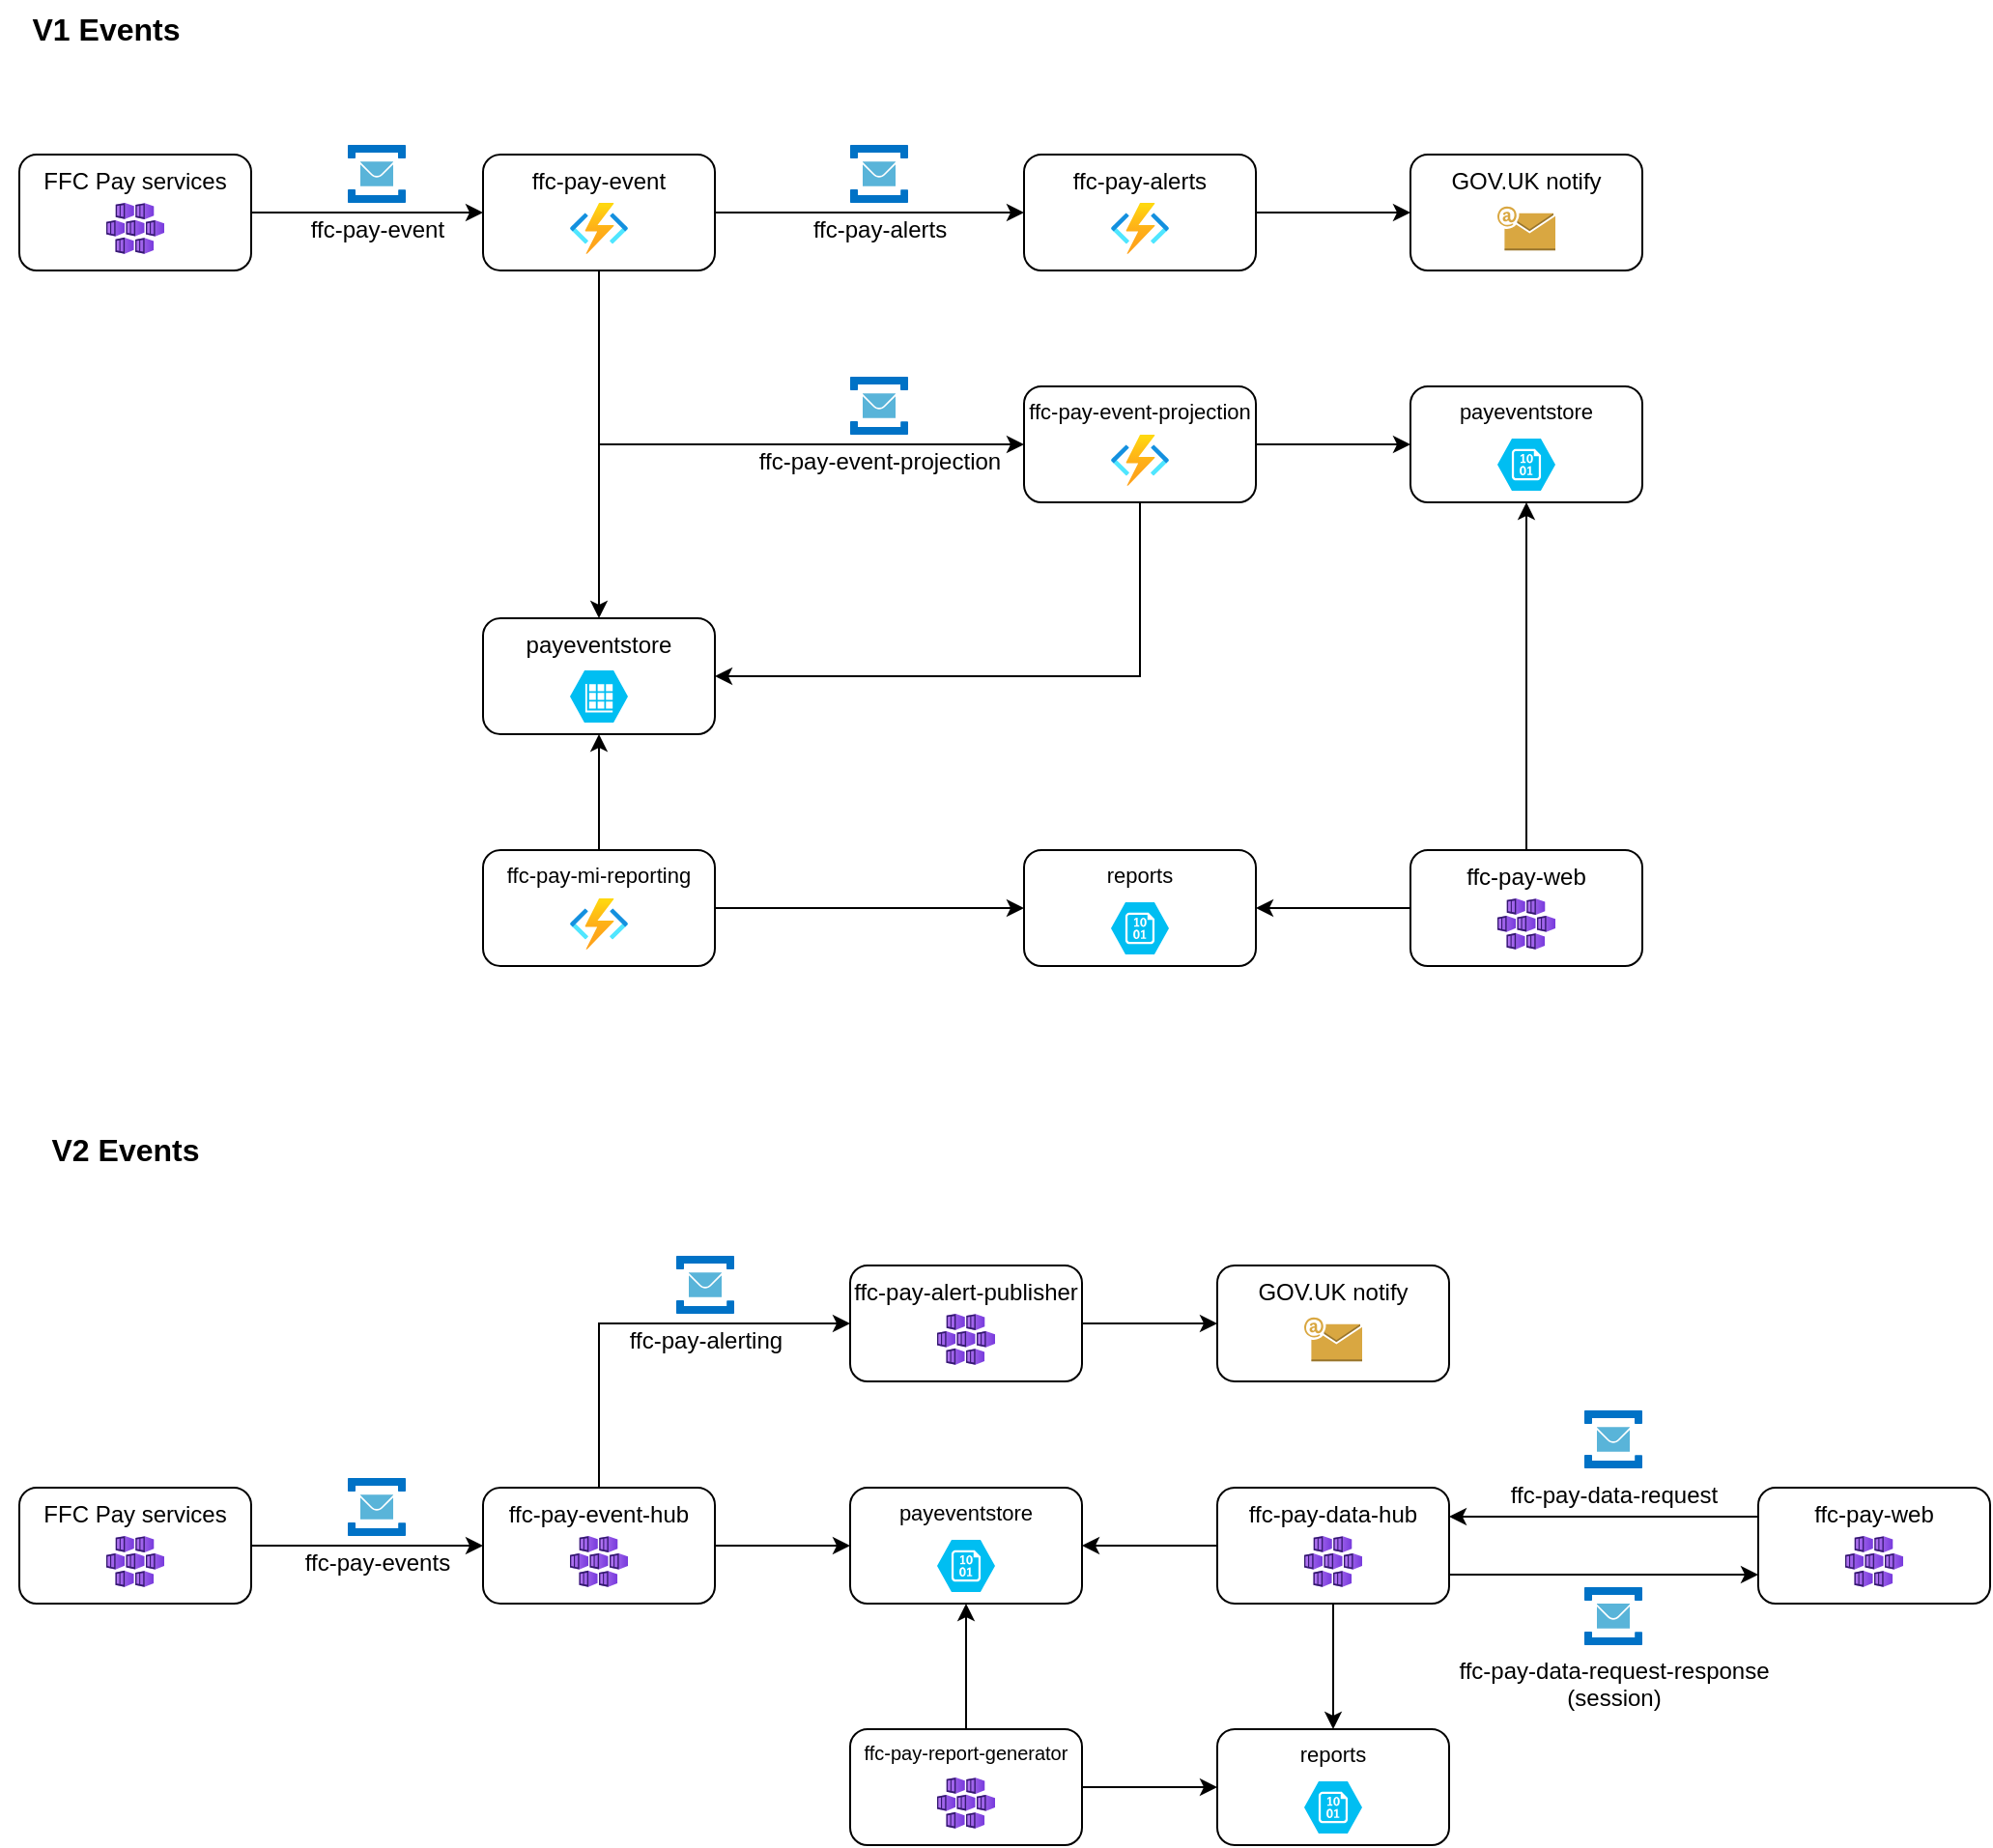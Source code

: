 <mxfile version="21.1.4" type="github">
  <diagram id="JAUS7llx8-0UdaqlXuOL" name="Page-1">
    <mxGraphModel dx="2074" dy="1148" grid="1" gridSize="10" guides="1" tooltips="1" connect="1" arrows="1" fold="1" page="1" pageScale="1" pageWidth="827" pageHeight="1169" math="0" shadow="0">
      <root>
        <mxCell id="0" />
        <mxCell id="1" parent="0" />
        <mxCell id="wALGmDCyJTzc0qNjFn5s-5" value="" style="edgeStyle=orthogonalEdgeStyle;rounded=0;orthogonalLoop=1;jettySize=auto;html=1;" parent="1" source="wALGmDCyJTzc0qNjFn5s-1" target="wALGmDCyJTzc0qNjFn5s-4" edge="1">
          <mxGeometry relative="1" as="geometry" />
        </mxCell>
        <mxCell id="wALGmDCyJTzc0qNjFn5s-1" value="FFC Pay services" style="rounded=1;whiteSpace=wrap;html=1;verticalAlign=top;" parent="1" vertex="1">
          <mxGeometry x="10" y="140" width="120" height="60" as="geometry" />
        </mxCell>
        <mxCell id="wALGmDCyJTzc0qNjFn5s-3" value="" style="aspect=fixed;html=1;points=[];align=center;image;fontSize=12;image=img/lib/azure2/compute/Kubernetes_Services.svg;" parent="1" vertex="1">
          <mxGeometry x="55" y="165" width="30" height="26.47" as="geometry" />
        </mxCell>
        <mxCell id="wALGmDCyJTzc0qNjFn5s-11" style="edgeStyle=orthogonalEdgeStyle;rounded=0;orthogonalLoop=1;jettySize=auto;html=1;" parent="1" source="wALGmDCyJTzc0qNjFn5s-4" target="wALGmDCyJTzc0qNjFn5s-9" edge="1">
          <mxGeometry relative="1" as="geometry" />
        </mxCell>
        <mxCell id="wALGmDCyJTzc0qNjFn5s-15" style="edgeStyle=orthogonalEdgeStyle;rounded=0;orthogonalLoop=1;jettySize=auto;html=1;entryX=0;entryY=0.5;entryDx=0;entryDy=0;fontSize=11;exitX=0.5;exitY=1;exitDx=0;exitDy=0;" parent="1" source="wALGmDCyJTzc0qNjFn5s-4" target="wALGmDCyJTzc0qNjFn5s-13" edge="1">
          <mxGeometry relative="1" as="geometry">
            <Array as="points">
              <mxPoint x="310" y="290" />
            </Array>
          </mxGeometry>
        </mxCell>
        <mxCell id="wALGmDCyJTzc0qNjFn5s-24" style="edgeStyle=orthogonalEdgeStyle;rounded=0;orthogonalLoop=1;jettySize=auto;html=1;fontSize=12;" parent="1" source="wALGmDCyJTzc0qNjFn5s-4" target="wALGmDCyJTzc0qNjFn5s-22" edge="1">
          <mxGeometry relative="1" as="geometry" />
        </mxCell>
        <mxCell id="wALGmDCyJTzc0qNjFn5s-4" value="ffc-pay-event" style="whiteSpace=wrap;html=1;verticalAlign=top;rounded=1;" parent="1" vertex="1">
          <mxGeometry x="250" y="140" width="120" height="60" as="geometry" />
        </mxCell>
        <mxCell id="wALGmDCyJTzc0qNjFn5s-6" value="" style="aspect=fixed;html=1;points=[];align=center;image;fontSize=12;image=img/lib/azure2/compute/Function_Apps.svg;" parent="1" vertex="1">
          <mxGeometry x="295" y="165" width="30" height="26.47" as="geometry" />
        </mxCell>
        <mxCell id="wALGmDCyJTzc0qNjFn5s-7" value="ffc-pay-event" style="sketch=0;aspect=fixed;html=1;points=[];align=center;image;fontSize=12;image=img/lib/mscae/Service_Bus.svg;" parent="1" vertex="1">
          <mxGeometry x="180" y="135" width="30" height="30" as="geometry" />
        </mxCell>
        <mxCell id="wALGmDCyJTzc0qNjFn5s-27" style="edgeStyle=orthogonalEdgeStyle;rounded=0;orthogonalLoop=1;jettySize=auto;html=1;fontSize=12;" parent="1" source="wALGmDCyJTzc0qNjFn5s-9" target="wALGmDCyJTzc0qNjFn5s-26" edge="1">
          <mxGeometry relative="1" as="geometry" />
        </mxCell>
        <mxCell id="wALGmDCyJTzc0qNjFn5s-9" value="ffc-pay-alerts" style="whiteSpace=wrap;html=1;verticalAlign=top;rounded=1;" parent="1" vertex="1">
          <mxGeometry x="530" y="140" width="120" height="60" as="geometry" />
        </mxCell>
        <mxCell id="wALGmDCyJTzc0qNjFn5s-10" value="" style="aspect=fixed;html=1;points=[];align=center;image;fontSize=12;image=img/lib/azure2/compute/Function_Apps.svg;" parent="1" vertex="1">
          <mxGeometry x="575" y="165" width="30" height="26.47" as="geometry" />
        </mxCell>
        <mxCell id="wALGmDCyJTzc0qNjFn5s-12" value="ffc-pay-alerts" style="sketch=0;aspect=fixed;html=1;points=[];align=center;image;fontSize=12;image=img/lib/mscae/Service_Bus.svg;" parent="1" vertex="1">
          <mxGeometry x="440" y="135" width="30" height="30" as="geometry" />
        </mxCell>
        <mxCell id="wALGmDCyJTzc0qNjFn5s-30" value="" style="edgeStyle=orthogonalEdgeStyle;rounded=0;orthogonalLoop=1;jettySize=auto;html=1;fontSize=12;" parent="1" source="wALGmDCyJTzc0qNjFn5s-13" target="wALGmDCyJTzc0qNjFn5s-29" edge="1">
          <mxGeometry relative="1" as="geometry" />
        </mxCell>
        <mxCell id="wALGmDCyJTzc0qNjFn5s-42" style="edgeStyle=orthogonalEdgeStyle;rounded=0;orthogonalLoop=1;jettySize=auto;html=1;entryX=1;entryY=0.5;entryDx=0;entryDy=0;fontSize=12;exitX=0.5;exitY=1;exitDx=0;exitDy=0;" parent="1" source="wALGmDCyJTzc0qNjFn5s-13" target="wALGmDCyJTzc0qNjFn5s-22" edge="1">
          <mxGeometry relative="1" as="geometry">
            <Array as="points">
              <mxPoint x="590" y="410" />
            </Array>
          </mxGeometry>
        </mxCell>
        <mxCell id="wALGmDCyJTzc0qNjFn5s-13" value="ffc-pay-event-projection" style="whiteSpace=wrap;html=1;verticalAlign=top;rounded=1;fontSize=11;" parent="1" vertex="1">
          <mxGeometry x="530" y="260" width="120" height="60" as="geometry" />
        </mxCell>
        <mxCell id="wALGmDCyJTzc0qNjFn5s-14" value="" style="aspect=fixed;html=1;points=[];align=center;image;fontSize=12;image=img/lib/azure2/compute/Function_Apps.svg;" parent="1" vertex="1">
          <mxGeometry x="575" y="285" width="30" height="26.47" as="geometry" />
        </mxCell>
        <mxCell id="wALGmDCyJTzc0qNjFn5s-16" value="ffc-pay-event-projection" style="sketch=0;aspect=fixed;html=1;points=[];align=center;image;fontSize=12;image=img/lib/mscae/Service_Bus.svg;" parent="1" vertex="1">
          <mxGeometry x="440" y="255" width="30" height="30" as="geometry" />
        </mxCell>
        <mxCell id="wALGmDCyJTzc0qNjFn5s-22" value="payeventstore" style="rounded=1;whiteSpace=wrap;html=1;fontSize=12;verticalAlign=top;" parent="1" vertex="1">
          <mxGeometry x="250" y="380" width="120" height="60" as="geometry" />
        </mxCell>
        <mxCell id="wALGmDCyJTzc0qNjFn5s-25" value="" style="verticalLabelPosition=bottom;html=1;verticalAlign=top;align=center;strokeColor=none;fillColor=#00BEF2;shape=mxgraph.azure.storage_table;fontSize=12;aspect=fixed;" parent="1" vertex="1">
          <mxGeometry x="295" y="407" width="30" height="27" as="geometry" />
        </mxCell>
        <mxCell id="wALGmDCyJTzc0qNjFn5s-26" value="GOV.UK notify" style="whiteSpace=wrap;html=1;verticalAlign=top;rounded=1;" parent="1" vertex="1">
          <mxGeometry x="730" y="140" width="120" height="60" as="geometry" />
        </mxCell>
        <mxCell id="wALGmDCyJTzc0qNjFn5s-28" value="" style="outlineConnect=0;dashed=0;verticalLabelPosition=bottom;verticalAlign=top;align=center;html=1;shape=mxgraph.aws3.email;fillColor=#D9A741;gradientColor=none;fontSize=12;aspect=fixed;" parent="1" vertex="1">
          <mxGeometry x="775" y="166.85" width="30" height="22.78" as="geometry" />
        </mxCell>
        <mxCell id="wALGmDCyJTzc0qNjFn5s-29" value="payeventstore" style="whiteSpace=wrap;html=1;verticalAlign=top;rounded=1;fontSize=11;" parent="1" vertex="1">
          <mxGeometry x="730" y="260" width="120" height="60" as="geometry" />
        </mxCell>
        <mxCell id="wALGmDCyJTzc0qNjFn5s-31" value="" style="verticalLabelPosition=bottom;html=1;verticalAlign=top;align=center;strokeColor=none;fillColor=#00BEF2;shape=mxgraph.azure.storage_blob;fontSize=12;aspect=fixed;" parent="1" vertex="1">
          <mxGeometry x="775" y="287" width="30" height="27" as="geometry" />
        </mxCell>
        <mxCell id="wALGmDCyJTzc0qNjFn5s-40" style="edgeStyle=orthogonalEdgeStyle;rounded=0;orthogonalLoop=1;jettySize=auto;html=1;fontSize=12;" parent="1" source="wALGmDCyJTzc0qNjFn5s-35" target="wALGmDCyJTzc0qNjFn5s-37" edge="1">
          <mxGeometry relative="1" as="geometry" />
        </mxCell>
        <mxCell id="wALGmDCyJTzc0qNjFn5s-41" style="edgeStyle=orthogonalEdgeStyle;rounded=0;orthogonalLoop=1;jettySize=auto;html=1;entryX=0.5;entryY=1;entryDx=0;entryDy=0;fontSize=12;" parent="1" source="wALGmDCyJTzc0qNjFn5s-35" target="wALGmDCyJTzc0qNjFn5s-22" edge="1">
          <mxGeometry relative="1" as="geometry" />
        </mxCell>
        <mxCell id="wALGmDCyJTzc0qNjFn5s-35" value="ffc-pay-mi-reporting" style="whiteSpace=wrap;html=1;verticalAlign=top;rounded=1;fontSize=11;" parent="1" vertex="1">
          <mxGeometry x="250" y="500" width="120" height="60" as="geometry" />
        </mxCell>
        <mxCell id="wALGmDCyJTzc0qNjFn5s-36" value="" style="aspect=fixed;html=1;points=[];align=center;image;fontSize=12;image=img/lib/azure2/compute/Function_Apps.svg;" parent="1" vertex="1">
          <mxGeometry x="295" y="525" width="30" height="26.47" as="geometry" />
        </mxCell>
        <mxCell id="wALGmDCyJTzc0qNjFn5s-37" value="reports" style="whiteSpace=wrap;html=1;verticalAlign=top;rounded=1;fontSize=11;" parent="1" vertex="1">
          <mxGeometry x="530" y="500" width="120" height="60" as="geometry" />
        </mxCell>
        <mxCell id="wALGmDCyJTzc0qNjFn5s-38" value="" style="verticalLabelPosition=bottom;html=1;verticalAlign=top;align=center;strokeColor=none;fillColor=#00BEF2;shape=mxgraph.azure.storage_blob;fontSize=12;aspect=fixed;" parent="1" vertex="1">
          <mxGeometry x="575" y="527" width="30" height="27" as="geometry" />
        </mxCell>
        <mxCell id="wALGmDCyJTzc0qNjFn5s-45" style="edgeStyle=orthogonalEdgeStyle;rounded=0;orthogonalLoop=1;jettySize=auto;html=1;entryX=0.5;entryY=1;entryDx=0;entryDy=0;fontSize=12;" parent="1" source="wALGmDCyJTzc0qNjFn5s-43" target="wALGmDCyJTzc0qNjFn5s-29" edge="1">
          <mxGeometry relative="1" as="geometry" />
        </mxCell>
        <mxCell id="wALGmDCyJTzc0qNjFn5s-46" style="edgeStyle=orthogonalEdgeStyle;rounded=0;orthogonalLoop=1;jettySize=auto;html=1;entryX=1;entryY=0.5;entryDx=0;entryDy=0;fontSize=12;" parent="1" source="wALGmDCyJTzc0qNjFn5s-43" target="wALGmDCyJTzc0qNjFn5s-37" edge="1">
          <mxGeometry relative="1" as="geometry" />
        </mxCell>
        <mxCell id="wALGmDCyJTzc0qNjFn5s-43" value="ffc-pay-web" style="rounded=1;whiteSpace=wrap;html=1;verticalAlign=top;" parent="1" vertex="1">
          <mxGeometry x="730" y="500" width="120" height="60" as="geometry" />
        </mxCell>
        <mxCell id="wALGmDCyJTzc0qNjFn5s-44" value="" style="aspect=fixed;html=1;points=[];align=center;image;fontSize=12;image=img/lib/azure2/compute/Kubernetes_Services.svg;" parent="1" vertex="1">
          <mxGeometry x="775" y="525" width="30" height="26.47" as="geometry" />
        </mxCell>
        <mxCell id="wALGmDCyJTzc0qNjFn5s-47" value="" style="shape=image;html=1;verticalAlign=top;verticalLabelPosition=bottom;labelBackgroundColor=#ffffff;imageAspect=0;aspect=fixed;image=https://cdn4.iconfinder.com/data/icons/48-bubbles/48/37.Stopwatch-128.png;fontSize=12;" parent="1" vertex="1">
          <mxGeometry x="280" y="470" width="30" height="30" as="geometry" />
        </mxCell>
        <mxCell id="MnYAPauBsMX0hl_VpqK3-1" value="" style="edgeStyle=orthogonalEdgeStyle;rounded=0;orthogonalLoop=1;jettySize=auto;html=1;" parent="1" source="MnYAPauBsMX0hl_VpqK3-2" edge="1">
          <mxGeometry relative="1" as="geometry">
            <mxPoint x="250" y="860" as="targetPoint" />
          </mxGeometry>
        </mxCell>
        <mxCell id="MnYAPauBsMX0hl_VpqK3-2" value="FFC Pay services" style="rounded=1;whiteSpace=wrap;html=1;verticalAlign=top;" parent="1" vertex="1">
          <mxGeometry x="10" y="830" width="120" height="60" as="geometry" />
        </mxCell>
        <mxCell id="MnYAPauBsMX0hl_VpqK3-3" value="" style="aspect=fixed;html=1;points=[];align=center;image;fontSize=12;image=img/lib/azure2/compute/Kubernetes_Services.svg;" parent="1" vertex="1">
          <mxGeometry x="55" y="855" width="30" height="26.47" as="geometry" />
        </mxCell>
        <mxCell id="MnYAPauBsMX0hl_VpqK3-4" value="ffc-pay-events" style="sketch=0;aspect=fixed;html=1;points=[];align=center;image;fontSize=12;image=img/lib/mscae/Service_Bus.svg;" parent="1" vertex="1">
          <mxGeometry x="180" y="825" width="30" height="30" as="geometry" />
        </mxCell>
        <mxCell id="MnYAPauBsMX0hl_VpqK3-9" style="edgeStyle=orthogonalEdgeStyle;rounded=0;orthogonalLoop=1;jettySize=auto;html=1;entryX=0;entryY=0.5;entryDx=0;entryDy=0;" parent="1" source="MnYAPauBsMX0hl_VpqK3-5" target="MnYAPauBsMX0hl_VpqK3-7" edge="1">
          <mxGeometry relative="1" as="geometry" />
        </mxCell>
        <mxCell id="MnYAPauBsMX0hl_VpqK3-28" style="edgeStyle=orthogonalEdgeStyle;rounded=0;orthogonalLoop=1;jettySize=auto;html=1;entryX=0;entryY=0.5;entryDx=0;entryDy=0;fontSize=10;" parent="1" source="MnYAPauBsMX0hl_VpqK3-5" target="MnYAPauBsMX0hl_VpqK3-26" edge="1">
          <mxGeometry relative="1" as="geometry">
            <Array as="points">
              <mxPoint x="310" y="745" />
            </Array>
          </mxGeometry>
        </mxCell>
        <mxCell id="MnYAPauBsMX0hl_VpqK3-5" value="ffc-pay-event-hub" style="rounded=1;whiteSpace=wrap;html=1;verticalAlign=top;" parent="1" vertex="1">
          <mxGeometry x="250" y="830" width="120" height="60" as="geometry" />
        </mxCell>
        <mxCell id="MnYAPauBsMX0hl_VpqK3-6" value="" style="aspect=fixed;html=1;points=[];align=center;image;fontSize=12;image=img/lib/azure2/compute/Kubernetes_Services.svg;" parent="1" vertex="1">
          <mxGeometry x="295" y="855" width="30" height="26.47" as="geometry" />
        </mxCell>
        <mxCell id="MnYAPauBsMX0hl_VpqK3-7" value="payeventstore" style="whiteSpace=wrap;html=1;verticalAlign=top;rounded=1;fontSize=11;" parent="1" vertex="1">
          <mxGeometry x="440" y="830" width="120" height="60" as="geometry" />
        </mxCell>
        <mxCell id="MnYAPauBsMX0hl_VpqK3-8" value="" style="verticalLabelPosition=bottom;html=1;verticalAlign=top;align=center;strokeColor=none;fillColor=#00BEF2;shape=mxgraph.azure.storage_blob;fontSize=12;aspect=fixed;" parent="1" vertex="1">
          <mxGeometry x="485" y="857" width="30" height="27" as="geometry" />
        </mxCell>
        <mxCell id="MnYAPauBsMX0hl_VpqK3-15" style="edgeStyle=orthogonalEdgeStyle;rounded=0;orthogonalLoop=1;jettySize=auto;html=1;entryX=1;entryY=0.5;entryDx=0;entryDy=0;" parent="1" source="MnYAPauBsMX0hl_VpqK3-10" target="MnYAPauBsMX0hl_VpqK3-7" edge="1">
          <mxGeometry relative="1" as="geometry" />
        </mxCell>
        <mxCell id="MnYAPauBsMX0hl_VpqK3-25" style="edgeStyle=orthogonalEdgeStyle;rounded=0;orthogonalLoop=1;jettySize=auto;html=1;entryX=0.5;entryY=0;entryDx=0;entryDy=0;fontSize=10;" parent="1" source="MnYAPauBsMX0hl_VpqK3-10" target="MnYAPauBsMX0hl_VpqK3-22" edge="1">
          <mxGeometry relative="1" as="geometry" />
        </mxCell>
        <mxCell id="c-reeT-J-UKMJCbPcdXI-4" style="edgeStyle=orthogonalEdgeStyle;rounded=0;orthogonalLoop=1;jettySize=auto;html=1;entryX=0;entryY=0.75;entryDx=0;entryDy=0;exitX=1;exitY=0.75;exitDx=0;exitDy=0;" edge="1" parent="1" source="MnYAPauBsMX0hl_VpqK3-10" target="MnYAPauBsMX0hl_VpqK3-12">
          <mxGeometry relative="1" as="geometry" />
        </mxCell>
        <mxCell id="MnYAPauBsMX0hl_VpqK3-10" value="ffc-pay-data-hub" style="rounded=1;whiteSpace=wrap;html=1;verticalAlign=top;" parent="1" vertex="1">
          <mxGeometry x="630" y="830" width="120" height="60" as="geometry" />
        </mxCell>
        <mxCell id="MnYAPauBsMX0hl_VpqK3-11" value="" style="aspect=fixed;html=1;points=[];align=center;image;fontSize=12;image=img/lib/azure2/compute/Kubernetes_Services.svg;" parent="1" vertex="1">
          <mxGeometry x="675" y="855" width="30" height="26.47" as="geometry" />
        </mxCell>
        <mxCell id="c-reeT-J-UKMJCbPcdXI-3" style="edgeStyle=orthogonalEdgeStyle;rounded=0;orthogonalLoop=1;jettySize=auto;html=1;entryX=1;entryY=0.25;entryDx=0;entryDy=0;exitX=0;exitY=0.25;exitDx=0;exitDy=0;" edge="1" parent="1" source="MnYAPauBsMX0hl_VpqK3-12" target="MnYAPauBsMX0hl_VpqK3-10">
          <mxGeometry relative="1" as="geometry" />
        </mxCell>
        <mxCell id="MnYAPauBsMX0hl_VpqK3-12" value="ffc-pay-web" style="rounded=1;whiteSpace=wrap;html=1;verticalAlign=top;" parent="1" vertex="1">
          <mxGeometry x="910" y="830" width="120" height="60" as="geometry" />
        </mxCell>
        <mxCell id="MnYAPauBsMX0hl_VpqK3-13" value="" style="aspect=fixed;html=1;points=[];align=center;image;fontSize=12;image=img/lib/azure2/compute/Kubernetes_Services.svg;" parent="1" vertex="1">
          <mxGeometry x="955" y="855" width="30" height="26.47" as="geometry" />
        </mxCell>
        <mxCell id="MnYAPauBsMX0hl_VpqK3-19" style="edgeStyle=orthogonalEdgeStyle;rounded=0;orthogonalLoop=1;jettySize=auto;html=1;entryX=0.5;entryY=1;entryDx=0;entryDy=0;fontSize=10;" parent="1" source="MnYAPauBsMX0hl_VpqK3-16" target="MnYAPauBsMX0hl_VpqK3-7" edge="1">
          <mxGeometry relative="1" as="geometry" />
        </mxCell>
        <mxCell id="MnYAPauBsMX0hl_VpqK3-24" style="edgeStyle=orthogonalEdgeStyle;rounded=0;orthogonalLoop=1;jettySize=auto;html=1;fontSize=10;" parent="1" source="MnYAPauBsMX0hl_VpqK3-16" target="MnYAPauBsMX0hl_VpqK3-22" edge="1">
          <mxGeometry relative="1" as="geometry" />
        </mxCell>
        <mxCell id="MnYAPauBsMX0hl_VpqK3-16" value="ffc-pay-report-generator" style="rounded=1;whiteSpace=wrap;html=1;verticalAlign=top;fontSize=10;" parent="1" vertex="1">
          <mxGeometry x="440" y="955" width="120" height="60" as="geometry" />
        </mxCell>
        <mxCell id="MnYAPauBsMX0hl_VpqK3-17" value="" style="aspect=fixed;html=1;points=[];align=center;image;fontSize=12;image=img/lib/azure2/compute/Kubernetes_Services.svg;" parent="1" vertex="1">
          <mxGeometry x="485" y="980" width="30" height="26.47" as="geometry" />
        </mxCell>
        <mxCell id="MnYAPauBsMX0hl_VpqK3-20" value="" style="shape=image;html=1;verticalAlign=top;verticalLabelPosition=bottom;labelBackgroundColor=#ffffff;imageAspect=0;aspect=fixed;image=https://cdn4.iconfinder.com/data/icons/48-bubbles/48/37.Stopwatch-128.png;fontSize=12;" parent="1" vertex="1">
          <mxGeometry x="470" y="925" width="30" height="30" as="geometry" />
        </mxCell>
        <mxCell id="MnYAPauBsMX0hl_VpqK3-22" value="reports" style="whiteSpace=wrap;html=1;verticalAlign=top;rounded=1;fontSize=11;" parent="1" vertex="1">
          <mxGeometry x="630" y="955" width="120" height="60" as="geometry" />
        </mxCell>
        <mxCell id="MnYAPauBsMX0hl_VpqK3-23" value="" style="verticalLabelPosition=bottom;html=1;verticalAlign=top;align=center;strokeColor=none;fillColor=#00BEF2;shape=mxgraph.azure.storage_blob;fontSize=12;aspect=fixed;" parent="1" vertex="1">
          <mxGeometry x="675" y="982" width="30" height="27" as="geometry" />
        </mxCell>
        <mxCell id="MnYAPauBsMX0hl_VpqK3-32" style="edgeStyle=orthogonalEdgeStyle;rounded=0;orthogonalLoop=1;jettySize=auto;html=1;fontSize=10;" parent="1" source="MnYAPauBsMX0hl_VpqK3-26" target="MnYAPauBsMX0hl_VpqK3-30" edge="1">
          <mxGeometry relative="1" as="geometry" />
        </mxCell>
        <mxCell id="MnYAPauBsMX0hl_VpqK3-26" value="ffc-pay-alert-publisher" style="rounded=1;whiteSpace=wrap;html=1;verticalAlign=top;" parent="1" vertex="1">
          <mxGeometry x="440" y="715" width="120" height="60" as="geometry" />
        </mxCell>
        <mxCell id="MnYAPauBsMX0hl_VpqK3-27" value="" style="aspect=fixed;html=1;points=[];align=center;image;fontSize=12;image=img/lib/azure2/compute/Kubernetes_Services.svg;" parent="1" vertex="1">
          <mxGeometry x="485" y="740" width="30" height="26.47" as="geometry" />
        </mxCell>
        <mxCell id="MnYAPauBsMX0hl_VpqK3-29" value="ffc-pay-alerting" style="sketch=0;aspect=fixed;html=1;points=[];align=center;image;fontSize=12;image=img/lib/mscae/Service_Bus.svg;" parent="1" vertex="1">
          <mxGeometry x="350" y="710" width="30" height="30" as="geometry" />
        </mxCell>
        <mxCell id="MnYAPauBsMX0hl_VpqK3-30" value="GOV.UK notify" style="whiteSpace=wrap;html=1;verticalAlign=top;rounded=1;" parent="1" vertex="1">
          <mxGeometry x="630" y="715" width="120" height="60" as="geometry" />
        </mxCell>
        <mxCell id="MnYAPauBsMX0hl_VpqK3-31" value="" style="outlineConnect=0;dashed=0;verticalLabelPosition=bottom;verticalAlign=top;align=center;html=1;shape=mxgraph.aws3.email;fillColor=#D9A741;gradientColor=none;fontSize=12;aspect=fixed;" parent="1" vertex="1">
          <mxGeometry x="675" y="741.85" width="30" height="22.78" as="geometry" />
        </mxCell>
        <mxCell id="MnYAPauBsMX0hl_VpqK3-33" value="V2 Events" style="text;html=1;strokeColor=none;fillColor=none;align=center;verticalAlign=middle;whiteSpace=wrap;rounded=0;fontSize=16;fontStyle=1" parent="1" vertex="1">
          <mxGeometry x="10" y="640" width="110" height="30" as="geometry" />
        </mxCell>
        <mxCell id="MnYAPauBsMX0hl_VpqK3-34" value="V1 Events" style="text;html=1;strokeColor=none;fillColor=none;align=center;verticalAlign=middle;whiteSpace=wrap;rounded=0;fontSize=16;fontStyle=1" parent="1" vertex="1">
          <mxGeometry y="60" width="110" height="30" as="geometry" />
        </mxCell>
        <mxCell id="c-reeT-J-UKMJCbPcdXI-1" value="ffc-pay-data-request" style="sketch=0;aspect=fixed;html=1;points=[];align=center;image;fontSize=12;image=img/lib/mscae/Service_Bus.svg;" vertex="1" parent="1">
          <mxGeometry x="820" y="790" width="30" height="30" as="geometry" />
        </mxCell>
        <mxCell id="c-reeT-J-UKMJCbPcdXI-2" value="ffc-pay-data-request-response&lt;br&gt;(session)" style="sketch=0;aspect=fixed;html=1;points=[];align=center;image;fontSize=12;image=img/lib/mscae/Service_Bus.svg;" vertex="1" parent="1">
          <mxGeometry x="820" y="881.47" width="30" height="30" as="geometry" />
        </mxCell>
      </root>
    </mxGraphModel>
  </diagram>
</mxfile>
